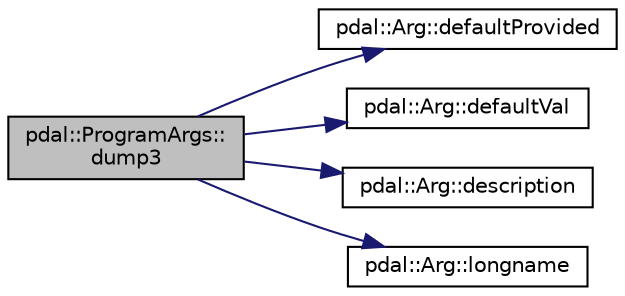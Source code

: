 digraph "pdal::ProgramArgs::dump3"
{
  edge [fontname="Helvetica",fontsize="10",labelfontname="Helvetica",labelfontsize="10"];
  node [fontname="Helvetica",fontsize="10",shape=record];
  rankdir="LR";
  Node1 [label="pdal::ProgramArgs::\ldump3",height=0.2,width=0.4,color="black", fillcolor="grey75", style="filled", fontcolor="black"];
  Node1 -> Node2 [color="midnightblue",fontsize="10",style="solid",fontname="Helvetica"];
  Node2 [label="pdal::Arg::defaultProvided",height=0.2,width=0.4,color="black", fillcolor="white", style="filled",URL="$classpdal_1_1Arg.html#a5474e3f2b309a7ed83d9b0362317ee06"];
  Node1 -> Node3 [color="midnightblue",fontsize="10",style="solid",fontname="Helvetica"];
  Node3 [label="pdal::Arg::defaultVal",height=0.2,width=0.4,color="black", fillcolor="white", style="filled",URL="$classpdal_1_1Arg.html#a0be56e7a8f733281dc53212b0d75c85c"];
  Node1 -> Node4 [color="midnightblue",fontsize="10",style="solid",fontname="Helvetica"];
  Node4 [label="pdal::Arg::description",height=0.2,width=0.4,color="black", fillcolor="white", style="filled",URL="$classpdal_1_1Arg.html#a3018ba91f8251d33c1c41fc28406dcb1"];
  Node1 -> Node5 [color="midnightblue",fontsize="10",style="solid",fontname="Helvetica"];
  Node5 [label="pdal::Arg::longname",height=0.2,width=0.4,color="black", fillcolor="white", style="filled",URL="$classpdal_1_1Arg.html#a70d1a737ace051dea6625311aa7ef073"];
}
